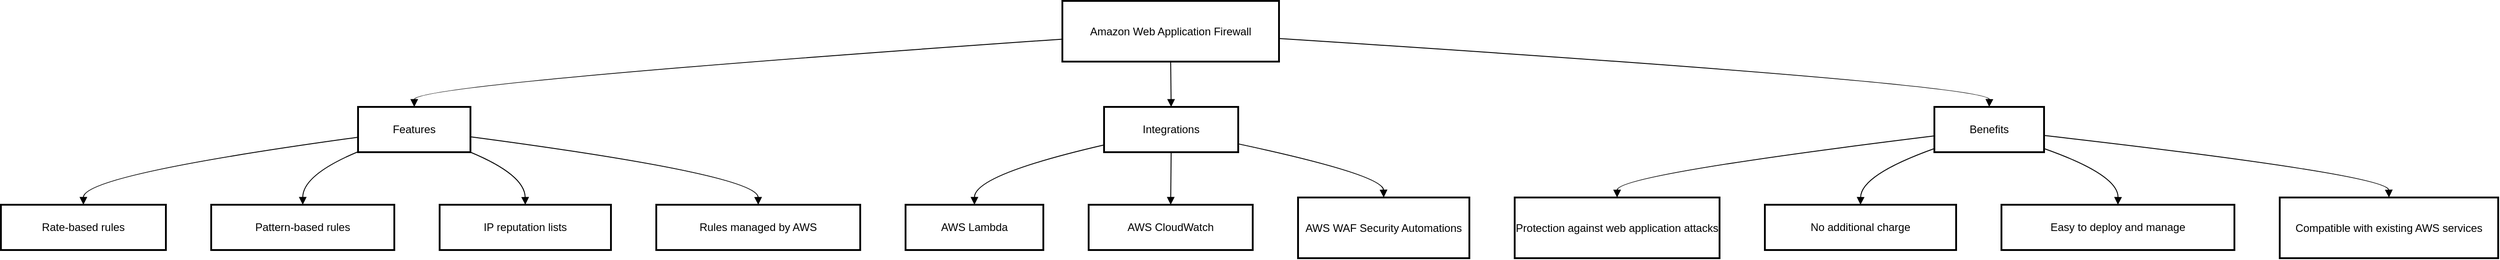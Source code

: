 <mxfile version="25.0.1">
  <diagram name="Page-1" id="Bjxitd0Z2gR2ux2BzEEL">
    <mxGraphModel>
      <root>
        <mxCell id="0" />
        <mxCell id="1" parent="0" />
        <mxCell id="2" value="Amazon Web Application Firewall" style="whiteSpace=wrap;strokeWidth=2;" vertex="1" parent="1">
          <mxGeometry x="1179" y="8" width="239" height="67" as="geometry" />
        </mxCell>
        <mxCell id="3" value="Features" style="whiteSpace=wrap;strokeWidth=2;" vertex="1" parent="1">
          <mxGeometry x="402" y="125" width="124" height="50" as="geometry" />
        </mxCell>
        <mxCell id="4" value="Integrations" style="whiteSpace=wrap;strokeWidth=2;" vertex="1" parent="1">
          <mxGeometry x="1225" y="125" width="148" height="50" as="geometry" />
        </mxCell>
        <mxCell id="5" value="Benefits" style="whiteSpace=wrap;strokeWidth=2;" vertex="1" parent="1">
          <mxGeometry x="2141" y="125" width="121" height="50" as="geometry" />
        </mxCell>
        <mxCell id="6" value="Rate-based rules" style="whiteSpace=wrap;strokeWidth=2;" vertex="1" parent="1">
          <mxGeometry x="8" y="233" width="182" height="50" as="geometry" />
        </mxCell>
        <mxCell id="7" value="Pattern-based rules" style="whiteSpace=wrap;strokeWidth=2;" vertex="1" parent="1">
          <mxGeometry x="240" y="233" width="202" height="50" as="geometry" />
        </mxCell>
        <mxCell id="8" value="IP reputation lists" style="whiteSpace=wrap;strokeWidth=2;" vertex="1" parent="1">
          <mxGeometry x="492" y="233" width="189" height="50" as="geometry" />
        </mxCell>
        <mxCell id="9" value="Rules managed by AWS" style="whiteSpace=wrap;strokeWidth=2;" vertex="1" parent="1">
          <mxGeometry x="731" y="233" width="225" height="50" as="geometry" />
        </mxCell>
        <mxCell id="10" value="AWS Lambda" style="whiteSpace=wrap;strokeWidth=2;" vertex="1" parent="1">
          <mxGeometry x="1006" y="233" width="152" height="50" as="geometry" />
        </mxCell>
        <mxCell id="11" value="AWS CloudWatch" style="whiteSpace=wrap;strokeWidth=2;" vertex="1" parent="1">
          <mxGeometry x="1208" y="233" width="181" height="50" as="geometry" />
        </mxCell>
        <mxCell id="12" value="AWS WAF Security Automations" style="whiteSpace=wrap;strokeWidth=2;" vertex="1" parent="1">
          <mxGeometry x="1439" y="225" width="189" height="67" as="geometry" />
        </mxCell>
        <mxCell id="13" value="Protection against web application attacks" style="whiteSpace=wrap;strokeWidth=2;" vertex="1" parent="1">
          <mxGeometry x="1678" y="225" width="226" height="67" as="geometry" />
        </mxCell>
        <mxCell id="14" value="No additional charge" style="whiteSpace=wrap;strokeWidth=2;" vertex="1" parent="1">
          <mxGeometry x="1954" y="233" width="211" height="50" as="geometry" />
        </mxCell>
        <mxCell id="15" value="Easy to deploy and manage" style="whiteSpace=wrap;strokeWidth=2;" vertex="1" parent="1">
          <mxGeometry x="2215" y="233" width="257" height="50" as="geometry" />
        </mxCell>
        <mxCell id="16" value="Compatible with existing AWS services" style="whiteSpace=wrap;strokeWidth=2;" vertex="1" parent="1">
          <mxGeometry x="2522" y="225" width="241" height="67" as="geometry" />
        </mxCell>
        <mxCell id="17" value="" style="curved=1;startArrow=none;endArrow=block;exitX=0;exitY=0.63;entryX=0.5;entryY=0;" edge="1" parent="1" source="2" target="3">
          <mxGeometry relative="1" as="geometry">
            <Array as="points">
              <mxPoint x="464" y="100" />
            </Array>
          </mxGeometry>
        </mxCell>
        <mxCell id="18" value="" style="curved=1;startArrow=none;endArrow=block;exitX=0.5;exitY=1;entryX=0.5;entryY=0;" edge="1" parent="1" source="2" target="4">
          <mxGeometry relative="1" as="geometry">
            <Array as="points" />
          </mxGeometry>
        </mxCell>
        <mxCell id="19" value="" style="curved=1;startArrow=none;endArrow=block;exitX=1;exitY=0.62;entryX=0.5;entryY=0;" edge="1" parent="1" source="2" target="5">
          <mxGeometry relative="1" as="geometry">
            <Array as="points">
              <mxPoint x="2202" y="100" />
            </Array>
          </mxGeometry>
        </mxCell>
        <mxCell id="20" value="" style="curved=1;startArrow=none;endArrow=block;exitX=0;exitY=0.67;entryX=0.5;entryY=0.01;" edge="1" parent="1" source="3" target="6">
          <mxGeometry relative="1" as="geometry">
            <Array as="points">
              <mxPoint x="99" y="200" />
            </Array>
          </mxGeometry>
        </mxCell>
        <mxCell id="21" value="" style="curved=1;startArrow=none;endArrow=block;exitX=0;exitY=0.99;entryX=0.5;entryY=0.01;" edge="1" parent="1" source="3" target="7">
          <mxGeometry relative="1" as="geometry">
            <Array as="points">
              <mxPoint x="341" y="200" />
            </Array>
          </mxGeometry>
        </mxCell>
        <mxCell id="22" value="" style="curved=1;startArrow=none;endArrow=block;exitX=0.99;exitY=0.99;entryX=0.5;entryY=0.01;" edge="1" parent="1" source="3" target="8">
          <mxGeometry relative="1" as="geometry">
            <Array as="points">
              <mxPoint x="586" y="200" />
            </Array>
          </mxGeometry>
        </mxCell>
        <mxCell id="23" value="" style="curved=1;startArrow=none;endArrow=block;exitX=1;exitY=0.66;entryX=0.5;entryY=0.01;" edge="1" parent="1" source="3" target="9">
          <mxGeometry relative="1" as="geometry">
            <Array as="points">
              <mxPoint x="843" y="200" />
            </Array>
          </mxGeometry>
        </mxCell>
        <mxCell id="24" value="" style="curved=1;startArrow=none;endArrow=block;exitX=0;exitY=0.84;entryX=0.5;entryY=0.01;" edge="1" parent="1" source="4" target="10">
          <mxGeometry relative="1" as="geometry">
            <Array as="points">
              <mxPoint x="1082" y="200" />
            </Array>
          </mxGeometry>
        </mxCell>
        <mxCell id="25" value="" style="curved=1;startArrow=none;endArrow=block;exitX=0.5;exitY=0.99;entryX=0.5;entryY=0.01;" edge="1" parent="1" source="4" target="11">
          <mxGeometry relative="1" as="geometry">
            <Array as="points" />
          </mxGeometry>
        </mxCell>
        <mxCell id="26" value="" style="curved=1;startArrow=none;endArrow=block;exitX=0.99;exitY=0.81;entryX=0.5;entryY=-0.01;" edge="1" parent="1" source="4" target="12">
          <mxGeometry relative="1" as="geometry">
            <Array as="points">
              <mxPoint x="1533" y="200" />
            </Array>
          </mxGeometry>
        </mxCell>
        <mxCell id="27" value="" style="curved=1;startArrow=none;endArrow=block;exitX=0;exitY=0.64;entryX=0.5;entryY=-0.01;" edge="1" parent="1" source="5" target="13">
          <mxGeometry relative="1" as="geometry">
            <Array as="points">
              <mxPoint x="1791" y="200" />
            </Array>
          </mxGeometry>
        </mxCell>
        <mxCell id="28" value="" style="curved=1;startArrow=none;endArrow=block;exitX=0;exitY=0.92;entryX=0.5;entryY=0.01;" edge="1" parent="1" source="5" target="14">
          <mxGeometry relative="1" as="geometry">
            <Array as="points">
              <mxPoint x="2060" y="200" />
            </Array>
          </mxGeometry>
        </mxCell>
        <mxCell id="29" value="" style="curved=1;startArrow=none;endArrow=block;exitX=1;exitY=0.92;entryX=0.5;entryY=0.01;" edge="1" parent="1" source="5" target="15">
          <mxGeometry relative="1" as="geometry">
            <Array as="points">
              <mxPoint x="2344" y="200" />
            </Array>
          </mxGeometry>
        </mxCell>
        <mxCell id="30" value="" style="curved=1;startArrow=none;endArrow=block;exitX=1;exitY=0.63;entryX=0.5;entryY=-0.01;" edge="1" parent="1" source="5" target="16">
          <mxGeometry relative="1" as="geometry">
            <Array as="points">
              <mxPoint x="2642" y="200" />
            </Array>
          </mxGeometry>
        </mxCell>
      </root>
    </mxGraphModel>
  </diagram>
</mxfile>
